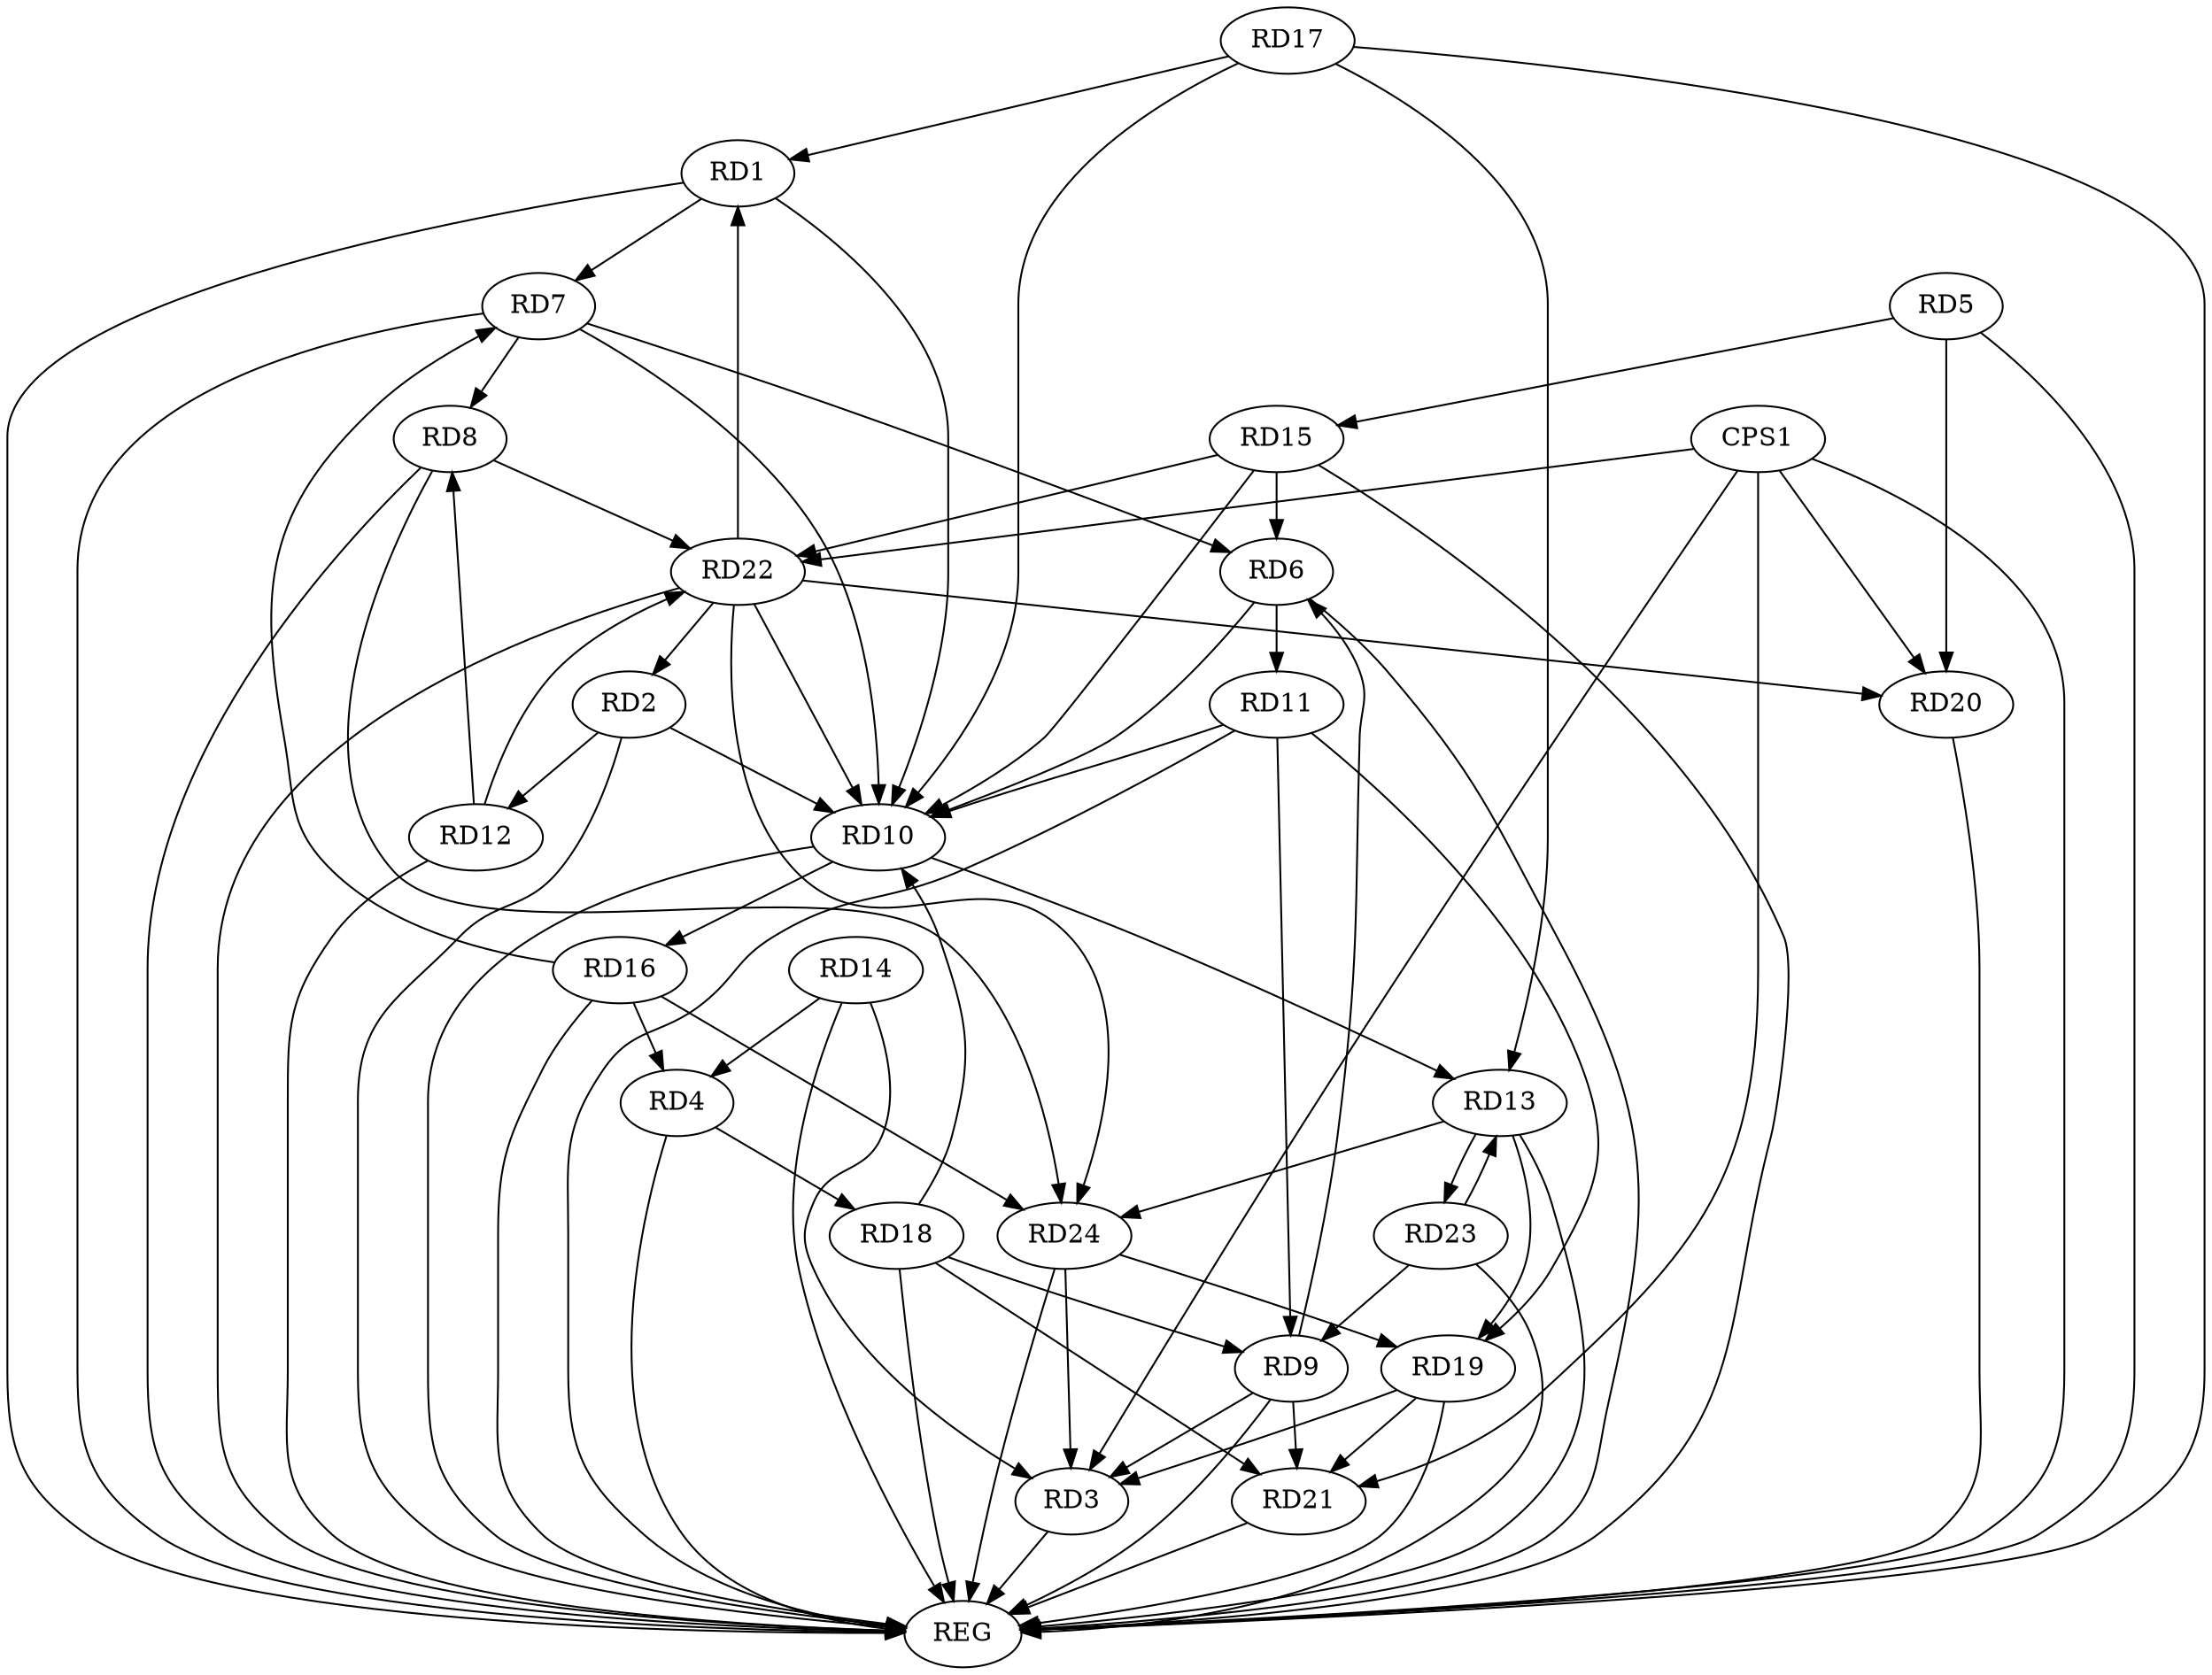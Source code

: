 strict digraph G {
  RD1 [ label="RD1" ];
  RD2 [ label="RD2" ];
  RD3 [ label="RD3" ];
  RD4 [ label="RD4" ];
  RD5 [ label="RD5" ];
  RD6 [ label="RD6" ];
  RD7 [ label="RD7" ];
  RD8 [ label="RD8" ];
  RD9 [ label="RD9" ];
  RD10 [ label="RD10" ];
  RD11 [ label="RD11" ];
  RD12 [ label="RD12" ];
  RD13 [ label="RD13" ];
  RD14 [ label="RD14" ];
  RD15 [ label="RD15" ];
  RD16 [ label="RD16" ];
  RD17 [ label="RD17" ];
  RD18 [ label="RD18" ];
  RD19 [ label="RD19" ];
  RD20 [ label="RD20" ];
  RD21 [ label="RD21" ];
  RD22 [ label="RD22" ];
  RD23 [ label="RD23" ];
  RD24 [ label="RD24" ];
  CPS1 [ label="CPS1" ];
  REG [ label="REG" ];
  RD1 -> RD7;
  RD1 -> RD10;
  RD17 -> RD1;
  RD22 -> RD1;
  RD2 -> RD10;
  RD2 -> RD12;
  RD22 -> RD2;
  RD9 -> RD3;
  RD14 -> RD3;
  RD19 -> RD3;
  RD24 -> RD3;
  RD14 -> RD4;
  RD16 -> RD4;
  RD4 -> RD18;
  RD5 -> RD15;
  RD5 -> RD20;
  RD7 -> RD6;
  RD9 -> RD6;
  RD6 -> RD10;
  RD6 -> RD11;
  RD15 -> RD6;
  RD7 -> RD8;
  RD7 -> RD10;
  RD16 -> RD7;
  RD12 -> RD8;
  RD8 -> RD22;
  RD8 -> RD24;
  RD11 -> RD9;
  RD18 -> RD9;
  RD9 -> RD21;
  RD23 -> RD9;
  RD11 -> RD10;
  RD10 -> RD13;
  RD15 -> RD10;
  RD10 -> RD16;
  RD17 -> RD10;
  RD18 -> RD10;
  RD22 -> RD10;
  RD11 -> RD19;
  RD12 -> RD22;
  RD17 -> RD13;
  RD13 -> RD19;
  RD13 -> RD23;
  RD23 -> RD13;
  RD13 -> RD24;
  RD15 -> RD22;
  RD16 -> RD24;
  RD18 -> RD21;
  RD19 -> RD21;
  RD24 -> RD19;
  RD22 -> RD20;
  RD22 -> RD24;
  CPS1 -> RD3;
  CPS1 -> RD20;
  CPS1 -> RD21;
  CPS1 -> RD22;
  RD1 -> REG;
  RD2 -> REG;
  RD3 -> REG;
  RD4 -> REG;
  RD5 -> REG;
  RD6 -> REG;
  RD7 -> REG;
  RD8 -> REG;
  RD9 -> REG;
  RD10 -> REG;
  RD11 -> REG;
  RD12 -> REG;
  RD13 -> REG;
  RD14 -> REG;
  RD15 -> REG;
  RD16 -> REG;
  RD17 -> REG;
  RD18 -> REG;
  RD19 -> REG;
  RD20 -> REG;
  RD21 -> REG;
  RD22 -> REG;
  RD23 -> REG;
  RD24 -> REG;
  CPS1 -> REG;
}
